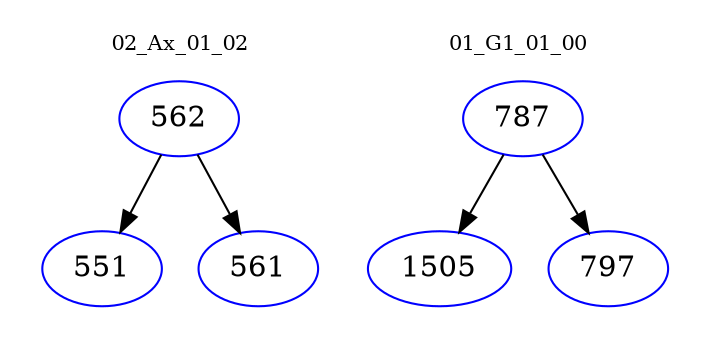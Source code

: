 digraph{
subgraph cluster_0 {
color = white
label = "02_Ax_01_02";
fontsize=10;
T0_562 [label="562", color="blue"]
T0_562 -> T0_551 [color="black"]
T0_551 [label="551", color="blue"]
T0_562 -> T0_561 [color="black"]
T0_561 [label="561", color="blue"]
}
subgraph cluster_1 {
color = white
label = "01_G1_01_00";
fontsize=10;
T1_787 [label="787", color="blue"]
T1_787 -> T1_1505 [color="black"]
T1_1505 [label="1505", color="blue"]
T1_787 -> T1_797 [color="black"]
T1_797 [label="797", color="blue"]
}
}

